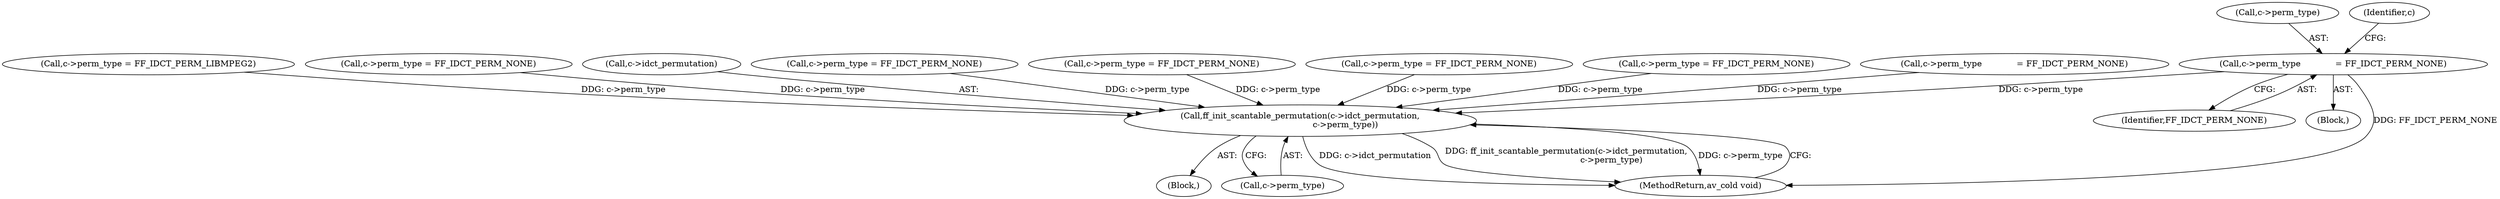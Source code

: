 digraph "0_FFmpeg_b3332a182f8ba33a34542e4a0370f38b914ccf7d@pointer" {
"1000267" [label="(Call,c->perm_type             = FF_IDCT_PERM_NONE)"];
"1000413" [label="(Call,ff_init_scantable_permutation(c->idct_permutation,\n                                  c->perm_type))"];
"1000296" [label="(Call,c->perm_type = FF_IDCT_PERM_LIBMPEG2)"];
"1000165" [label="(Call,c->perm_type = FF_IDCT_PERM_NONE)"];
"1000413" [label="(Call,ff_init_scantable_permutation(c->idct_permutation,\n                                  c->perm_type))"];
"1000267" [label="(Call,c->perm_type             = FF_IDCT_PERM_NONE)"];
"1000414" [label="(Call,c->idct_permutation)"];
"1000193" [label="(Call,c->perm_type = FF_IDCT_PERM_NONE)"];
"1000106" [label="(Block,)"];
"1000324" [label="(Call,c->perm_type = FF_IDCT_PERM_NONE)"];
"1000137" [label="(Call,c->perm_type = FF_IDCT_PERM_NONE)"];
"1000346" [label="(Call,c->perm_type = FF_IDCT_PERM_NONE)"];
"1000268" [label="(Call,c->perm_type)"];
"1000271" [label="(Identifier,FF_IDCT_PERM_NONE)"];
"1000417" [label="(Call,c->perm_type)"];
"1000251" [label="(Block,)"];
"1000239" [label="(Call,c->perm_type             = FF_IDCT_PERM_NONE)"];
"1000420" [label="(MethodReturn,av_cold void)"];
"1000353" [label="(Identifier,c)"];
"1000267" -> "1000251"  [label="AST: "];
"1000267" -> "1000271"  [label="CFG: "];
"1000268" -> "1000267"  [label="AST: "];
"1000271" -> "1000267"  [label="AST: "];
"1000353" -> "1000267"  [label="CFG: "];
"1000267" -> "1000420"  [label="DDG: FF_IDCT_PERM_NONE"];
"1000267" -> "1000413"  [label="DDG: c->perm_type"];
"1000413" -> "1000106"  [label="AST: "];
"1000413" -> "1000417"  [label="CFG: "];
"1000414" -> "1000413"  [label="AST: "];
"1000417" -> "1000413"  [label="AST: "];
"1000420" -> "1000413"  [label="CFG: "];
"1000413" -> "1000420"  [label="DDG: c->idct_permutation"];
"1000413" -> "1000420"  [label="DDG: ff_init_scantable_permutation(c->idct_permutation,\n                                  c->perm_type)"];
"1000413" -> "1000420"  [label="DDG: c->perm_type"];
"1000193" -> "1000413"  [label="DDG: c->perm_type"];
"1000239" -> "1000413"  [label="DDG: c->perm_type"];
"1000165" -> "1000413"  [label="DDG: c->perm_type"];
"1000346" -> "1000413"  [label="DDG: c->perm_type"];
"1000296" -> "1000413"  [label="DDG: c->perm_type"];
"1000324" -> "1000413"  [label="DDG: c->perm_type"];
"1000137" -> "1000413"  [label="DDG: c->perm_type"];
}

